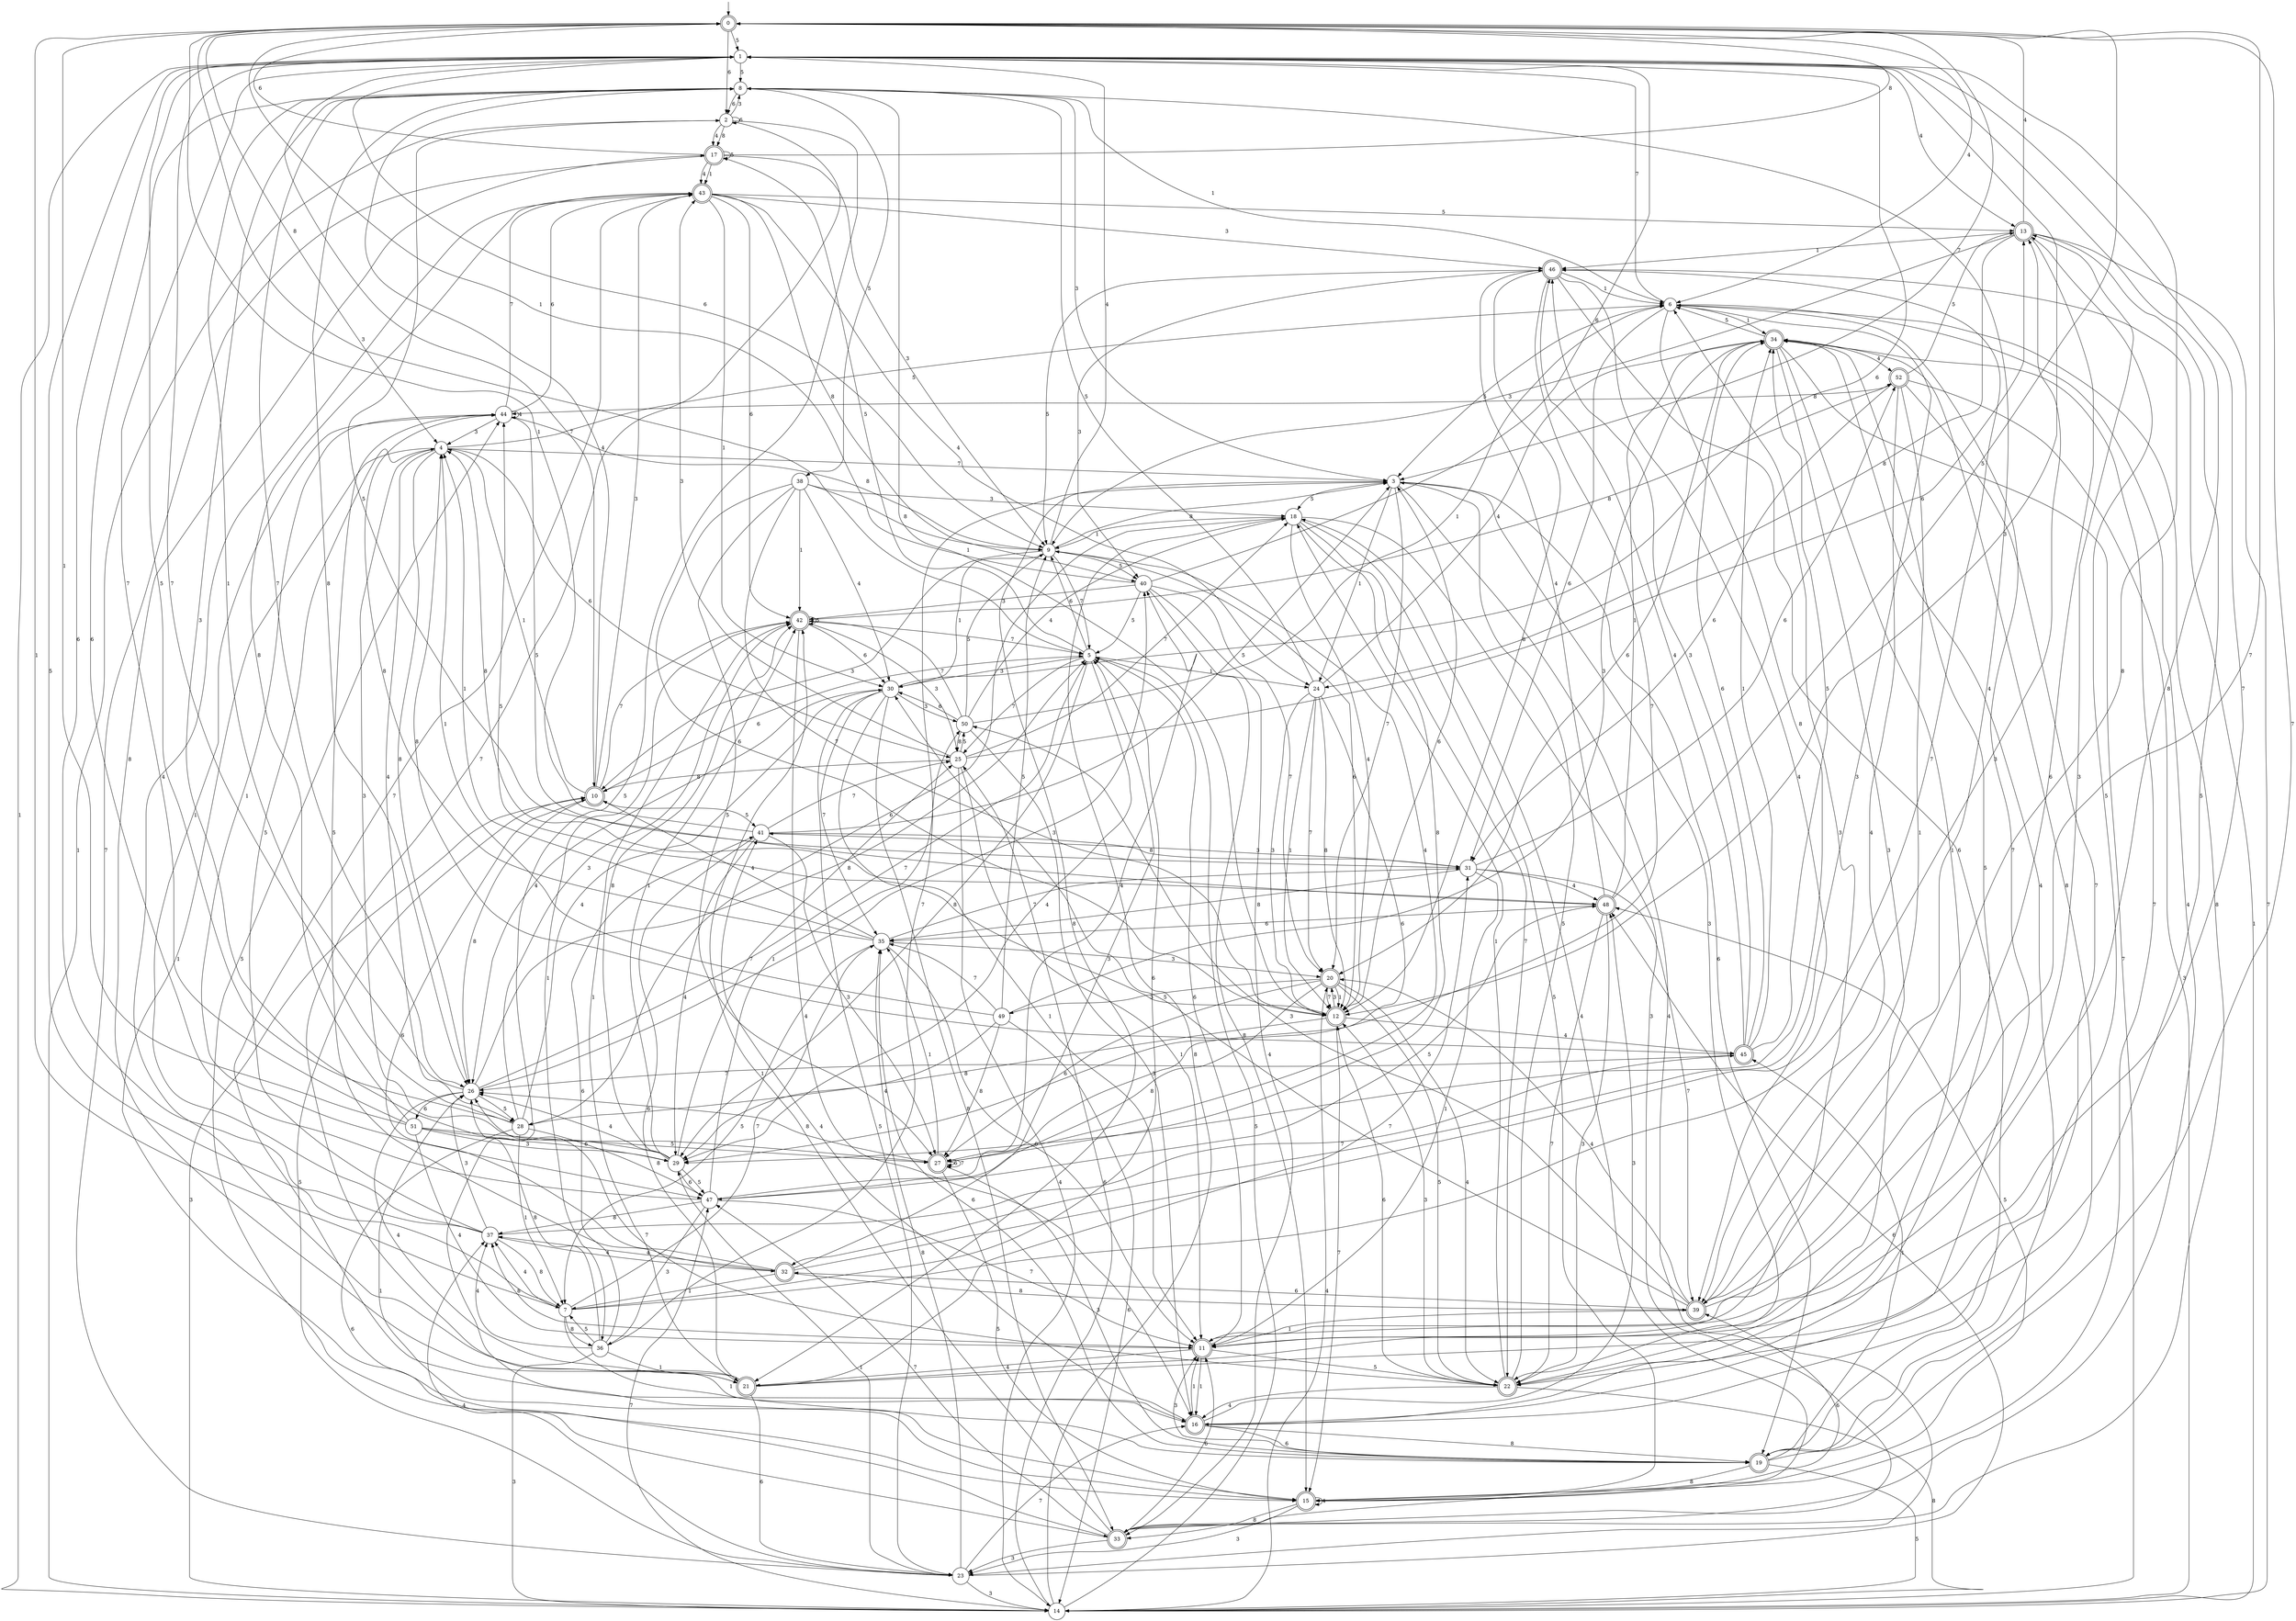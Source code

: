 digraph g {

	s0 [shape="doublecircle" label="0"];
	s1 [shape="circle" label="1"];
	s2 [shape="circle" label="2"];
	s3 [shape="circle" label="3"];
	s4 [shape="circle" label="4"];
	s5 [shape="circle" label="5"];
	s6 [shape="circle" label="6"];
	s7 [shape="circle" label="7"];
	s8 [shape="circle" label="8"];
	s9 [shape="circle" label="9"];
	s10 [shape="doublecircle" label="10"];
	s11 [shape="doublecircle" label="11"];
	s12 [shape="doublecircle" label="12"];
	s13 [shape="doublecircle" label="13"];
	s14 [shape="circle" label="14"];
	s15 [shape="doublecircle" label="15"];
	s16 [shape="doublecircle" label="16"];
	s17 [shape="doublecircle" label="17"];
	s18 [shape="circle" label="18"];
	s19 [shape="doublecircle" label="19"];
	s20 [shape="doublecircle" label="20"];
	s21 [shape="doublecircle" label="21"];
	s22 [shape="doublecircle" label="22"];
	s23 [shape="circle" label="23"];
	s24 [shape="circle" label="24"];
	s25 [shape="circle" label="25"];
	s26 [shape="circle" label="26"];
	s27 [shape="doublecircle" label="27"];
	s28 [shape="circle" label="28"];
	s29 [shape="circle" label="29"];
	s30 [shape="circle" label="30"];
	s31 [shape="circle" label="31"];
	s32 [shape="doublecircle" label="32"];
	s33 [shape="doublecircle" label="33"];
	s34 [shape="doublecircle" label="34"];
	s35 [shape="circle" label="35"];
	s36 [shape="circle" label="36"];
	s37 [shape="circle" label="37"];
	s38 [shape="circle" label="38"];
	s39 [shape="doublecircle" label="39"];
	s40 [shape="circle" label="40"];
	s41 [shape="circle" label="41"];
	s42 [shape="doublecircle" label="42"];
	s43 [shape="doublecircle" label="43"];
	s44 [shape="circle" label="44"];
	s45 [shape="doublecircle" label="45"];
	s46 [shape="doublecircle" label="46"];
	s47 [shape="circle" label="47"];
	s48 [shape="doublecircle" label="48"];
	s49 [shape="circle" label="49"];
	s50 [shape="circle" label="50"];
	s51 [shape="circle" label="51"];
	s52 [shape="doublecircle" label="52"];
	s0 -> s1 [label="5"];
	s0 -> s2 [label="6"];
	s0 -> s3 [label="7"];
	s0 -> s4 [label="8"];
	s0 -> s5 [label="3"];
	s0 -> s6 [label="4"];
	s0 -> s7 [label="1"];
	s1 -> s8 [label="5"];
	s1 -> s9 [label="6"];
	s1 -> s10 [label="7"];
	s1 -> s11 [label="8"];
	s1 -> s12 [label="3"];
	s1 -> s13 [label="4"];
	s1 -> s14 [label="1"];
	s2 -> s15 [label="5"];
	s2 -> s2 [label="6"];
	s2 -> s16 [label="7"];
	s2 -> s17 [label="8"];
	s2 -> s8 [label="3"];
	s2 -> s17 [label="4"];
	s2 -> s14 [label="1"];
	s3 -> s18 [label="5"];
	s3 -> s19 [label="6"];
	s3 -> s20 [label="7"];
	s3 -> s21 [label="8"];
	s3 -> s22 [label="3"];
	s3 -> s23 [label="4"];
	s3 -> s24 [label="1"];
	s4 -> s6 [label="5"];
	s4 -> s25 [label="6"];
	s4 -> s3 [label="7"];
	s4 -> s26 [label="8"];
	s4 -> s27 [label="3"];
	s4 -> s28 [label="4"];
	s4 -> s15 [label="1"];
	s5 -> s17 [label="5"];
	s5 -> s9 [label="6"];
	s5 -> s25 [label="7"];
	s5 -> s29 [label="8"];
	s5 -> s30 [label="3"];
	s5 -> s29 [label="4"];
	s5 -> s24 [label="1"];
	s6 -> s3 [label="5"];
	s6 -> s31 [label="6"];
	s6 -> s1 [label="7"];
	s6 -> s29 [label="8"];
	s6 -> s32 [label="3"];
	s6 -> s33 [label="4"];
	s6 -> s34 [label="1"];
	s7 -> s1 [label="5"];
	s7 -> s5 [label="6"];
	s7 -> s35 [label="7"];
	s7 -> s36 [label="8"];
	s7 -> s13 [label="3"];
	s7 -> s37 [label="4"];
	s7 -> s19 [label="1"];
	s8 -> s38 [label="5"];
	s8 -> s2 [label="6"];
	s8 -> s26 [label="7"];
	s8 -> s26 [label="8"];
	s8 -> s3 [label="3"];
	s8 -> s39 [label="4"];
	s8 -> s6 [label="1"];
	s9 -> s40 [label="5"];
	s9 -> s12 [label="6"];
	s9 -> s5 [label="7"];
	s9 -> s3 [label="8"];
	s9 -> s10 [label="3"];
	s9 -> s1 [label="4"];
	s9 -> s30 [label="1"];
	s10 -> s41 [label="5"];
	s10 -> s5 [label="6"];
	s10 -> s42 [label="7"];
	s10 -> s26 [label="8"];
	s10 -> s43 [label="3"];
	s10 -> s8 [label="4"];
	s10 -> s4 [label="1"];
	s11 -> s22 [label="5"];
	s11 -> s5 [label="6"];
	s11 -> s1 [label="7"];
	s11 -> s37 [label="8"];
	s11 -> s13 [label="3"];
	s11 -> s21 [label="4"];
	s11 -> s16 [label="1"];
	s12 -> s44 [label="5"];
	s12 -> s3 [label="6"];
	s12 -> s15 [label="7"];
	s12 -> s28 [label="8"];
	s12 -> s20 [label="3"];
	s12 -> s45 [label="4"];
	s12 -> s8 [label="1"];
	s13 -> s22 [label="5"];
	s13 -> s11 [label="6"];
	s13 -> s14 [label="7"];
	s13 -> s24 [label="8"];
	s13 -> s9 [label="3"];
	s13 -> s0 [label="4"];
	s13 -> s46 [label="1"];
	s14 -> s5 [label="5"];
	s14 -> s25 [label="6"];
	s14 -> s47 [label="7"];
	s14 -> s18 [label="8"];
	s14 -> s10 [label="3"];
	s14 -> s20 [label="4"];
	s14 -> s46 [label="1"];
	s15 -> s48 [label="5"];
	s15 -> s39 [label="6"];
	s15 -> s34 [label="7"];
	s15 -> s33 [label="8"];
	s15 -> s23 [label="3"];
	s15 -> s15 [label="4"];
	s15 -> s26 [label="1"];
	s16 -> s34 [label="5"];
	s16 -> s19 [label="6"];
	s16 -> s6 [label="7"];
	s16 -> s19 [label="8"];
	s16 -> s48 [label="3"];
	s16 -> s41 [label="4"];
	s16 -> s11 [label="1"];
	s17 -> s17 [label="5"];
	s17 -> s0 [label="6"];
	s17 -> s23 [label="7"];
	s17 -> s0 [label="8"];
	s17 -> s9 [label="3"];
	s17 -> s43 [label="4"];
	s17 -> s43 [label="1"];
	s18 -> s15 [label="5"];
	s18 -> s28 [label="6"];
	s18 -> s22 [label="7"];
	s18 -> s27 [label="8"];
	s18 -> s33 [label="3"];
	s18 -> s12 [label="4"];
	s18 -> s9 [label="1"];
	s19 -> s14 [label="5"];
	s19 -> s35 [label="6"];
	s19 -> s0 [label="7"];
	s19 -> s15 [label="8"];
	s19 -> s11 [label="3"];
	s19 -> s34 [label="4"];
	s19 -> s45 [label="1"];
	s20 -> s22 [label="5"];
	s20 -> s27 [label="6"];
	s20 -> s12 [label="7"];
	s20 -> s47 [label="8"];
	s20 -> s49 [label="3"];
	s20 -> s22 [label="4"];
	s20 -> s12 [label="1"];
	s21 -> s13 [label="5"];
	s21 -> s23 [label="6"];
	s21 -> s31 [label="7"];
	s21 -> s17 [label="8"];
	s21 -> s6 [label="3"];
	s21 -> s43 [label="4"];
	s21 -> s42 [label="1"];
	s22 -> s3 [label="5"];
	s22 -> s12 [label="6"];
	s22 -> s26 [label="7"];
	s22 -> s14 [label="8"];
	s22 -> s12 [label="3"];
	s22 -> s16 [label="4"];
	s22 -> s18 [label="1"];
	s23 -> s10 [label="5"];
	s23 -> s48 [label="6"];
	s23 -> s16 [label="7"];
	s23 -> s35 [label="8"];
	s23 -> s14 [label="3"];
	s23 -> s37 [label="4"];
	s23 -> s29 [label="1"];
	s24 -> s8 [label="5"];
	s24 -> s27 [label="6"];
	s24 -> s20 [label="7"];
	s24 -> s12 [label="8"];
	s24 -> s12 [label="3"];
	s24 -> s34 [label="4"];
	s24 -> s12 [label="1"];
	s25 -> s50 [label="5"];
	s25 -> s13 [label="6"];
	s25 -> s18 [label="7"];
	s25 -> s10 [label="8"];
	s25 -> s43 [label="3"];
	s25 -> s14 [label="4"];
	s25 -> s11 [label="1"];
	s26 -> s28 [label="5"];
	s26 -> s51 [label="6"];
	s26 -> s5 [label="7"];
	s26 -> s5 [label="8"];
	s26 -> s40 [label="3"];
	s26 -> s21 [label="4"];
	s26 -> s8 [label="1"];
	s27 -> s15 [label="5"];
	s27 -> s27 [label="6"];
	s27 -> s27 [label="7"];
	s27 -> s26 [label="8"];
	s27 -> s19 [label="3"];
	s27 -> s9 [label="4"];
	s27 -> s35 [label="1"];
	s28 -> s1 [label="5"];
	s28 -> s33 [label="6"];
	s28 -> s1 [label="7"];
	s28 -> s47 [label="8"];
	s28 -> s42 [label="3"];
	s28 -> s30 [label="4"];
	s28 -> s7 [label="1"];
	s29 -> s47 [label="5"];
	s29 -> s47 [label="6"];
	s29 -> s25 [label="7"];
	s29 -> s42 [label="8"];
	s29 -> s8 [label="3"];
	s29 -> s26 [label="4"];
	s29 -> s42 [label="1"];
	s30 -> s23 [label="5"];
	s30 -> s1 [label="6"];
	s30 -> s35 [label="7"];
	s30 -> s33 [label="8"];
	s30 -> s50 [label="3"];
	s30 -> s26 [label="4"];
	s30 -> s11 [label="1"];
	s31 -> s2 [label="5"];
	s31 -> s52 [label="6"];
	s31 -> s39 [label="7"];
	s31 -> s35 [label="8"];
	s31 -> s41 [label="3"];
	s31 -> s48 [label="4"];
	s31 -> s11 [label="1"];
	s32 -> s44 [label="5"];
	s32 -> s10 [label="6"];
	s32 -> s46 [label="7"];
	s32 -> s39 [label="8"];
	s32 -> s5 [label="3"];
	s32 -> s37 [label="4"];
	s32 -> s7 [label="1"];
	s33 -> s44 [label="5"];
	s33 -> s11 [label="6"];
	s33 -> s47 [label="7"];
	s33 -> s6 [label="8"];
	s33 -> s23 [label="3"];
	s33 -> s18 [label="4"];
	s33 -> s42 [label="1"];
	s34 -> s6 [label="5"];
	s34 -> s20 [label="6"];
	s34 -> s14 [label="7"];
	s34 -> s19 [label="8"];
	s34 -> s22 [label="3"];
	s34 -> s52 [label="4"];
	s34 -> s22 [label="1"];
	s35 -> s7 [label="5"];
	s35 -> s11 [label="6"];
	s35 -> s31 [label="7"];
	s35 -> s44 [label="8"];
	s35 -> s20 [label="3"];
	s35 -> s10 [label="4"];
	s35 -> s4 [label="1"];
	s36 -> s7 [label="5"];
	s36 -> s41 [label="6"];
	s36 -> s3 [label="7"];
	s36 -> s26 [label="8"];
	s36 -> s14 [label="3"];
	s36 -> s37 [label="4"];
	s36 -> s21 [label="1"];
	s37 -> s4 [label="5"];
	s37 -> s1 [label="6"];
	s37 -> s45 [label="7"];
	s37 -> s7 [label="8"];
	s37 -> s26 [label="3"];
	s37 -> s32 [label="4"];
	s37 -> s44 [label="1"];
	s38 -> s27 [label="5"];
	s38 -> s12 [label="6"];
	s38 -> s12 [label="7"];
	s38 -> s9 [label="8"];
	s38 -> s18 [label="3"];
	s38 -> s30 [label="4"];
	s38 -> s42 [label="1"];
	s39 -> s30 [label="5"];
	s39 -> s32 [label="6"];
	s39 -> s0 [label="7"];
	s39 -> s1 [label="8"];
	s39 -> s50 [label="3"];
	s39 -> s20 [label="4"];
	s39 -> s11 [label="1"];
	s40 -> s5 [label="5"];
	s40 -> s1 [label="6"];
	s40 -> s20 [label="7"];
	s40 -> s15 [label="8"];
	s40 -> s42 [label="3"];
	s40 -> s33 [label="4"];
	s40 -> s0 [label="1"];
	s41 -> s3 [label="5"];
	s41 -> s21 [label="6"];
	s41 -> s25 [label="7"];
	s41 -> s31 [label="8"];
	s41 -> s27 [label="3"];
	s41 -> s29 [label="4"];
	s41 -> s0 [label="1"];
	s42 -> s42 [label="5"];
	s42 -> s30 [label="6"];
	s42 -> s5 [label="7"];
	s42 -> s52 [label="8"];
	s42 -> s25 [label="3"];
	s42 -> s16 [label="4"];
	s42 -> s36 [label="1"];
	s43 -> s13 [label="5"];
	s43 -> s42 [label="6"];
	s43 -> s16 [label="7"];
	s43 -> s40 [label="8"];
	s43 -> s46 [label="3"];
	s43 -> s24 [label="4"];
	s43 -> s30 [label="1"];
	s44 -> s48 [label="5"];
	s44 -> s43 [label="6"];
	s44 -> s43 [label="7"];
	s44 -> s9 [label="8"];
	s44 -> s4 [label="3"];
	s44 -> s44 [label="4"];
	s44 -> s47 [label="1"];
	s45 -> s34 [label="5"];
	s45 -> s34 [label="6"];
	s45 -> s26 [label="7"];
	s45 -> s4 [label="8"];
	s45 -> s46 [label="3"];
	s45 -> s46 [label="4"];
	s45 -> s34 [label="1"];
	s46 -> s9 [label="5"];
	s46 -> s19 [label="6"];
	s46 -> s29 [label="7"];
	s46 -> s12 [label="8"];
	s46 -> s40 [label="3"];
	s46 -> s39 [label="4"];
	s46 -> s6 [label="1"];
	s47 -> s48 [label="5"];
	s47 -> s8 [label="6"];
	s47 -> s11 [label="7"];
	s47 -> s37 [label="8"];
	s47 -> s36 [label="3"];
	s47 -> s40 [label="4"];
	s47 -> s50 [label="1"];
	s48 -> s0 [label="5"];
	s48 -> s35 [label="6"];
	s48 -> s22 [label="7"];
	s48 -> s4 [label="8"];
	s48 -> s22 [label="3"];
	s48 -> s46 [label="4"];
	s48 -> s34 [label="1"];
	s49 -> s9 [label="5"];
	s49 -> s14 [label="6"];
	s49 -> s35 [label="7"];
	s49 -> s27 [label="8"];
	s49 -> s34 [label="3"];
	s49 -> s29 [label="4"];
	s49 -> s4 [label="1"];
	s50 -> s9 [label="5"];
	s50 -> s30 [label="6"];
	s50 -> s42 [label="7"];
	s50 -> s25 [label="8"];
	s50 -> s16 [label="3"];
	s50 -> s18 [label="4"];
	s50 -> s6 [label="1"];
	s51 -> s27 [label="5"];
	s51 -> s29 [label="6"];
	s51 -> s1 [label="7"];
	s51 -> s43 [label="8"];
	s51 -> s29 [label="3"];
	s51 -> s11 [label="4"];
	s51 -> s0 [label="1"];
	s52 -> s13 [label="5"];
	s52 -> s31 [label="6"];
	s52 -> s16 [label="7"];
	s52 -> s44 [label="8"];
	s52 -> s14 [label="3"];
	s52 -> s39 [label="4"];
	s52 -> s39 [label="1"];

__start0 [label="" shape="none" width="0" height="0"];
__start0 -> s0;

}
